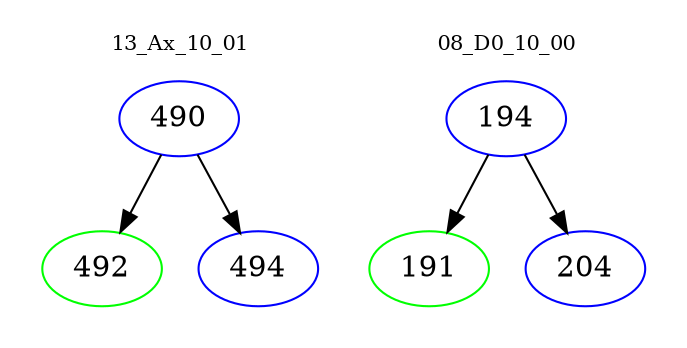 digraph{
subgraph cluster_0 {
color = white
label = "13_Ax_10_01";
fontsize=10;
T0_490 [label="490", color="blue"]
T0_490 -> T0_492 [color="black"]
T0_492 [label="492", color="green"]
T0_490 -> T0_494 [color="black"]
T0_494 [label="494", color="blue"]
}
subgraph cluster_1 {
color = white
label = "08_D0_10_00";
fontsize=10;
T1_194 [label="194", color="blue"]
T1_194 -> T1_191 [color="black"]
T1_191 [label="191", color="green"]
T1_194 -> T1_204 [color="black"]
T1_204 [label="204", color="blue"]
}
}
